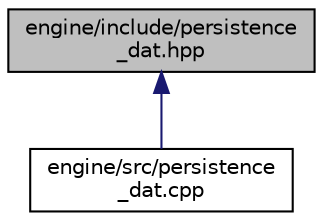 digraph "engine/include/persistence_dat.hpp"
{
  edge [fontname="Helvetica",fontsize="10",labelfontname="Helvetica",labelfontsize="10"];
  node [fontname="Helvetica",fontsize="10",shape=record];
  Node1 [label="engine/include/persistence\l_dat.hpp",height=0.2,width=0.4,color="black", fillcolor="grey75", style="filled", fontcolor="black"];
  Node1 -> Node2 [dir="back",color="midnightblue",fontsize="10",style="solid",fontname="Helvetica"];
  Node2 [label="engine/src/persistence\l_dat.cpp",height=0.2,width=0.4,color="black", fillcolor="white", style="filled",URL="$persistence__dat_8cpp.html",tooltip="Purpose: Contains methods to save the game. "];
}
